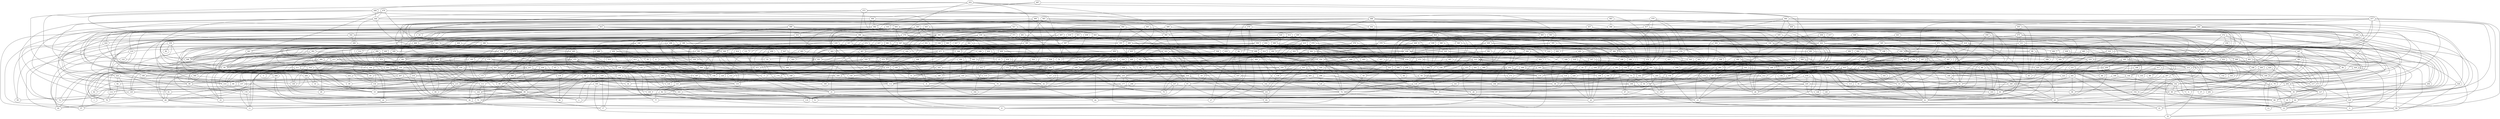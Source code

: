 /* Created by igraph 0.7.0 */
graph {
  0;
  1;
  2;
  3;
  4;
  5;
  6;
  7;
  8;
  9;
  10;
  11;
  12;
  13;
  14;
  15;
  16;
  17;
  18;
  19;
  20;
  21;
  22;
  23;
  24;
  25;
  26;
  27;
  28;
  29;
  30;
  31;
  32;
  33;
  34;
  35;
  36;
  37;
  38;
  39;
  40;
  41;
  42;
  43;
  44;
  45;
  46;
  47;
  48;
  49;
  50;
  51;
  52;
  53;
  54;
  55;
  56;
  57;
  58;
  59;
  60;
  61;
  62;
  63;
  64;
  65;
  66;
  67;
  68;
  69;
  70;
  71;
  72;
  73;
  74;
  75;
  76;
  77;
  78;
  79;
  80;
  81;
  82;
  83;
  84;
  85;
  86;
  87;
  88;
  89;
  90;
  91;
  92;
  93;
  94;
  95;
  96;
  97;
  98;
  99;
  100;
  101;
  102;
  103;
  104;
  105;
  106;
  107;
  108;
  109;
  110;
  111;
  112;
  113;
  114;
  115;
  116;
  117;
  118;
  119;
  120;
  121;
  122;
  123;
  124;
  125;
  126;
  127;
  128;
  129;
  130;
  131;
  132;
  133;
  134;
  135;
  136;
  137;
  138;
  139;
  140;
  141;
  142;
  143;
  144;
  145;
  146;
  147;
  148;
  149;
  150;
  151;
  152;
  153;
  154;
  155;
  156;
  157;
  158;
  159;
  160;
  161;
  162;
  163;
  164;
  165;
  166;
  167;
  168;
  169;
  170;
  171;
  172;
  173;
  174;
  175;
  176;
  177;
  178;
  179;
  180;
  181;
  182;
  183;
  184;
  185;
  186;
  187;
  188;
  189;
  190;
  191;
  192;
  193;
  194;
  195;
  196;
  197;
  198;
  199;
  200;
  201;
  202;
  203;
  204;
  205;
  206;
  207;
  208;
  209;
  210;
  211;
  212;
  213;
  214;
  215;
  216;
  217;
  218;
  219;
  220;
  221;
  222;
  223;
  224;
  225;
  226;
  227;
  228;
  229;
  230;
  231;
  232;
  233;
  234;
  235;
  236;
  237;
  238;
  239;
  240;
  241;
  242;
  243;
  244;
  245;
  246;
  247;
  248;
  249;
  250;
  251;
  252;
  253;
  254;
  255;
  256;
  257;
  258;
  259;
  260;
  261;
  262;
  263;
  264;
  265;
  266;
  267;
  268;
  269;
  270;
  271;
  272;
  273;
  274;
  275;
  276;
  277;
  278;
  279;
  280;
  281;
  282;
  283;
  284;
  285;
  286;
  287;
  288;
  289;
  290;
  291;
  292;
  293;
  294;
  295;
  296;
  297;
  298;
  299;
  300;
  301;
  302;
  303;
  304;
  305;
  306;
  307;
  308;
  309;
  310;
  311;
  312;
  313;
  314;
  315;
  316;
  317;
  318;
  319;
  320;
  321;
  322;
  323;
  324;
  325;
  326;
  327;
  328;
  329;
  330;
  331;
  332;
  333;
  334;
  335;
  336;
  337;
  338;
  339;
  340;
  341;
  342;
  343;
  344;
  345;
  346;
  347;
  348;
  349;
  350;
  351;
  352;
  353;
  354;
  355;
  356;
  357;
  358;
  359;
  360;
  361;
  362;
  363;
  364;
  365;
  366;
  367;
  368;
  369;
  370;
  371;
  372;
  373;
  374;
  375;
  376;
  377;
  378;
  379;
  380;
  381;
  382;
  383;
  384;
  385;
  386;
  387;
  388;
  389;
  390;
  391;
  392;
  393;
  394;
  395;
  396;
  397;
  398;
  399;
  400;
  401;
  402;
  403;
  404;
  405;
  406;
  407;
  408;
  409;
  410;
  411;
  412;
  413;
  414;
  415;
  416;
  417;
  418;
  419;
  420;
  421;
  422;
  423;
  424;
  425;
  426;
  427;
  428;
  429;
  430;
  431;
  432;
  433;
  434;
  435;
  436;
  437;
  438;
  439;
  440;
  441;
  442;
  443;
  444;
  445;
  446;
  447;
  448;
  449;
  450;
  451;
  452;
  453;
  454;
  455;
  456;
  457;
  458;
  459;
  460;
  461;
  462;
  463;
  464;
  465;
  466;
  467;
  468;
  469;
  470;
  471;
  472;
  473;
  474;
  475;
  476;
  477;
  478;
  479;
  480;
  481;
  482;
  483;
  484;
  485;
  486;
  487;
  488;
  489;
  490;
  491;
  492;
  493;
  494;
  495;
  496;
  497;
  498;
  499;

  293 -- 0;
  348 -- 0;
  450 -- 0;
  60 -- 1;
  62 -- 1;
  399 -- 1;
  10 -- 2;
  70 -- 2;
  72 -- 2;
  256 -- 2;
  367 -- 2;
  234 -- 3;
  194 -- 4;
  407 -- 4;
  448 -- 4;
  63 -- 5;
  125 -- 5;
  228 -- 5;
  297 -- 5;
  329 -- 5;
  109 -- 6;
  227 -- 6;
  347 -- 6;
  392 -- 6;
  407 -- 6;
  131 -- 7;
  208 -- 7;
  252 -- 7;
  288 -- 7;
  379 -- 7;
  399 -- 7;
  50 -- 8;
  68 -- 8;
  133 -- 8;
  193 -- 8;
  205 -- 8;
  275 -- 8;
  284 -- 8;
  395 -- 8;
  411 -- 8;
  458 -- 8;
  93 -- 9;
  143 -- 9;
  185 -- 9;
  351 -- 9;
  413 -- 9;
  14 -- 10;
  71 -- 10;
  123 -- 10;
  134 -- 10;
  194 -- 10;
  241 -- 10;
  264 -- 10;
  347 -- 10;
  349 -- 10;
  466 -- 10;
  478 -- 10;
  68 -- 11;
  111 -- 11;
  172 -- 11;
  179 -- 11;
  258 -- 11;
  264 -- 11;
  322 -- 11;
  464 -- 11;
  16 -- 12;
  42 -- 12;
  69 -- 12;
  72 -- 12;
  79 -- 12;
  125 -- 12;
  201 -- 12;
  212 -- 12;
  429 -- 12;
  471 -- 12;
  42 -- 13;
  86 -- 13;
  347 -- 13;
  264 -- 14;
  385 -- 14;
  86 -- 15;
  409 -- 15;
  437 -- 15;
  35 -- 16;
  193 -- 16;
  447 -- 16;
  56 -- 17;
  195 -- 17;
  289 -- 17;
  427 -- 17;
  438 -- 17;
  186 -- 18;
  311 -- 18;
  315 -- 18;
  318 -- 18;
  331 -- 18;
  201 -- 19;
  400 -- 19;
  425 -- 19;
  448 -- 19;
  31 -- 20;
  48 -- 20;
  100 -- 20;
  110 -- 20;
  156 -- 20;
  229 -- 20;
  262 -- 20;
  349 -- 20;
  393 -- 20;
  446 -- 20;
  110 -- 21;
  134 -- 21;
  174 -- 21;
  201 -- 21;
  243 -- 21;
  459 -- 21;
  497 -- 21;
  181 -- 22;
  189 -- 22;
  203 -- 22;
  236 -- 22;
  297 -- 22;
  350 -- 22;
  395 -- 22;
  400 -- 22;
  421 -- 22;
  47 -- 23;
  85 -- 23;
  224 -- 23;
  234 -- 23;
  256 -- 23;
  280 -- 23;
  350 -- 23;
  402 -- 23;
  411 -- 23;
  63 -- 24;
  89 -- 24;
  216 -- 24;
  257 -- 24;
  284 -- 24;
  301 -- 24;
  303 -- 24;
  489 -- 24;
  453 -- 25;
  54 -- 26;
  110 -- 26;
  112 -- 26;
  197 -- 26;
  221 -- 26;
  231 -- 26;
  413 -- 26;
  442 -- 26;
  98 -- 27;
  353 -- 27;
  376 -- 27;
  470 -- 27;
  149 -- 28;
  160 -- 28;
  220 -- 28;
  267 -- 28;
  282 -- 28;
  363 -- 28;
  367 -- 28;
  382 -- 28;
  415 -- 28;
  475 -- 28;
  167 -- 29;
  311 -- 29;
  325 -- 29;
  445 -- 30;
  480 -- 30;
  266 -- 31;
  444 -- 31;
  147 -- 32;
  187 -- 32;
  248 -- 32;
  304 -- 32;
  385 -- 32;
  400 -- 32;
  410 -- 32;
  98 -- 33;
  166 -- 33;
  195 -- 33;
  211 -- 33;
  213 -- 33;
  316 -- 33;
  46 -- 34;
  110 -- 34;
  212 -- 34;
  247 -- 34;
  279 -- 34;
  334 -- 34;
  360 -- 34;
  117 -- 35;
  201 -- 35;
  289 -- 35;
  294 -- 35;
  295 -- 35;
  307 -- 35;
  309 -- 35;
  322 -- 35;
  324 -- 35;
  328 -- 35;
  46 -- 36;
  104 -- 36;
  118 -- 36;
  312 -- 36;
  294 -- 37;
  478 -- 37;
  191 -- 38;
  200 -- 38;
  226 -- 38;
  274 -- 38;
  338 -- 38;
  455 -- 38;
  465 -- 38;
  176 -- 39;
  232 -- 39;
  404 -- 39;
  68 -- 40;
  85 -- 40;
  94 -- 40;
  250 -- 40;
  358 -- 40;
  412 -- 40;
  42 -- 41;
  90 -- 41;
  142 -- 41;
  154 -- 41;
  181 -- 41;
  127 -- 42;
  165 -- 42;
  299 -- 42;
  477 -- 42;
  48 -- 43;
  86 -- 43;
  295 -- 43;
  462 -- 43;
  482 -- 43;
  67 -- 44;
  97 -- 44;
  167 -- 44;
  172 -- 44;
  423 -- 44;
  67 -- 45;
  69 -- 45;
  224 -- 45;
  229 -- 45;
  307 -- 45;
  352 -- 45;
  421 -- 45;
  457 -- 45;
  316 -- 46;
  71 -- 47;
  107 -- 47;
  293 -- 47;
  361 -- 47;
  197 -- 48;
  60 -- 49;
  382 -- 49;
  409 -- 49;
  277 -- 50;
  282 -- 50;
  286 -- 50;
  302 -- 50;
  466 -- 50;
  475 -- 50;
  116 -- 51;
  163 -- 51;
  267 -- 51;
  297 -- 51;
  375 -- 51;
  389 -- 51;
  474 -- 51;
  277 -- 52;
  498 -- 52;
  173 -- 53;
  239 -- 53;
  265 -- 53;
  442 -- 53;
  471 -- 53;
  71 -- 54;
  251 -- 54;
  282 -- 54;
  369 -- 54;
  59 -- 55;
  105 -- 55;
  183 -- 55;
  210 -- 55;
  278 -- 55;
  324 -- 55;
  98 -- 56;
  163 -- 56;
  241 -- 56;
  254 -- 56;
  373 -- 56;
  417 -- 56;
  423 -- 56;
  78 -- 57;
  142 -- 57;
  219 -- 57;
  237 -- 57;
  453 -- 57;
  79 -- 58;
  106 -- 58;
  181 -- 58;
  222 -- 58;
  372 -- 58;
  66 -- 59;
  92 -- 59;
  335 -- 59;
  342 -- 59;
  475 -- 59;
  477 -- 59;
  199 -- 60;
  256 -- 60;
  284 -- 60;
  437 -- 60;
  63 -- 61;
  123 -- 61;
  196 -- 61;
  209 -- 61;
  220 -- 61;
  237 -- 61;
  244 -- 61;
  274 -- 61;
  287 -- 61;
  361 -- 61;
  393 -- 61;
  415 -- 61;
  435 -- 61;
  442 -- 61;
  134 -- 62;
  260 -- 62;
  282 -- 62;
  366 -- 62;
  70 -- 63;
  144 -- 63;
  302 -- 63;
  331 -- 63;
  415 -- 63;
  428 -- 63;
  443 -- 63;
  239 -- 64;
  410 -- 64;
  249 -- 65;
  321 -- 65;
  357 -- 65;
  375 -- 65;
  98 -- 66;
  162 -- 66;
  280 -- 66;
  350 -- 66;
  396 -- 66;
  141 -- 67;
  147 -- 67;
  164 -- 67;
  220 -- 67;
  362 -- 67;
  81 -- 68;
  126 -- 68;
  222 -- 68;
  234 -- 68;
  250 -- 68;
  375 -- 68;
  382 -- 68;
  399 -- 68;
  413 -- 68;
  110 -- 69;
  144 -- 69;
  162 -- 69;
  309 -- 69;
  423 -- 69;
  499 -- 69;
  213 -- 70;
  248 -- 70;
  255 -- 70;
  303 -- 70;
  108 -- 71;
  193 -- 71;
  234 -- 71;
  277 -- 71;
  282 -- 71;
  312 -- 71;
  129 -- 72;
  157 -- 72;
  173 -- 72;
  289 -- 72;
  315 -- 72;
  363 -- 72;
  427 -- 72;
  474 -- 72;
  104 -- 73;
  218 -- 73;
  252 -- 73;
  376 -- 73;
  405 -- 73;
  438 -- 73;
  89 -- 74;
  92 -- 74;
  279 -- 74;
  443 -- 74;
  444 -- 74;
  84 -- 75;
  107 -- 75;
  216 -- 75;
  299 -- 75;
  323 -- 75;
  192 -- 76;
  387 -- 76;
  409 -- 76;
  484 -- 76;
  107 -- 77;
  120 -- 77;
  123 -- 77;
  245 -- 77;
  375 -- 77;
  82 -- 78;
  114 -- 78;
  215 -- 78;
  276 -- 78;
  457 -- 78;
  410 -- 79;
  457 -- 79;
  358 -- 80;
  106 -- 81;
  151 -- 81;
  423 -- 81;
  453 -- 81;
  207 -- 82;
  222 -- 82;
  97 -- 83;
  101 -- 83;
  216 -- 83;
  231 -- 83;
  243 -- 83;
  454 -- 84;
  472 -- 84;
  185 -- 85;
  248 -- 85;
  261 -- 85;
  288 -- 85;
  298 -- 85;
  342 -- 85;
  480 -- 85;
  488 -- 85;
  464 -- 86;
  474 -- 86;
  276 -- 87;
  210 -- 88;
  295 -- 88;
  325 -- 88;
  359 -- 88;
  109 -- 89;
  211 -- 89;
  213 -- 89;
  256 -- 89;
  273 -- 89;
  484 -- 89;
  167 -- 90;
  461 -- 90;
  466 -- 90;
  475 -- 90;
  93 -- 91;
  109 -- 91;
  178 -- 91;
  225 -- 91;
  318 -- 91;
  369 -- 91;
  123 -- 92;
  205 -- 92;
  184 -- 93;
  301 -- 93;
  428 -- 93;
  444 -- 93;
  230 -- 94;
  260 -- 94;
  279 -- 94;
  288 -- 94;
  341 -- 94;
  369 -- 94;
  399 -- 94;
  443 -- 94;
  468 -- 94;
  120 -- 95;
  344 -- 95;
  384 -- 95;
  121 -- 96;
  200 -- 96;
  231 -- 96;
  309 -- 96;
  435 -- 96;
  197 -- 97;
  216 -- 97;
  323 -- 97;
  425 -- 97;
  443 -- 97;
  112 -- 98;
  311 -- 98;
  321 -- 98;
  349 -- 98;
  369 -- 98;
  392 -- 98;
  183 -- 99;
  450 -- 99;
  454 -- 99;
  106 -- 100;
  181 -- 100;
  353 -- 100;
  474 -- 100;
  139 -- 101;
  183 -- 101;
  203 -- 101;
  271 -- 101;
  323 -- 101;
  338 -- 101;
  440 -- 101;
  483 -- 101;
  191 -- 102;
  254 -- 102;
  275 -- 102;
  320 -- 102;
  321 -- 102;
  415 -- 102;
  465 -- 102;
  489 -- 102;
  113 -- 103;
  285 -- 103;
  302 -- 103;
  335 -- 103;
  455 -- 103;
  111 -- 104;
  153 -- 104;
  358 -- 104;
  360 -- 104;
  421 -- 104;
  479 -- 104;
  320 -- 105;
  329 -- 105;
  390 -- 105;
  497 -- 105;
  142 -- 106;
  204 -- 106;
  420 -- 106;
  476 -- 106;
  255 -- 107;
  355 -- 107;
  410 -- 107;
  344 -- 108;
  422 -- 108;
  448 -- 108;
  268 -- 109;
  367 -- 109;
  272 -- 110;
  338 -- 110;
  499 -- 110;
  145 -- 111;
  146 -- 111;
  204 -- 111;
  426 -- 111;
  145 -- 112;
  176 -- 112;
  180 -- 112;
  307 -- 112;
  404 -- 112;
  483 -- 112;
  201 -- 113;
  218 -- 113;
  417 -- 113;
  157 -- 114;
  174 -- 114;
  378 -- 114;
  498 -- 114;
  151 -- 115;
  227 -- 115;
  289 -- 115;
  304 -- 115;
  154 -- 116;
  271 -- 116;
  427 -- 116;
  126 -- 117;
  145 -- 117;
  247 -- 117;
  273 -- 117;
  379 -- 117;
  400 -- 117;
  237 -- 118;
  239 -- 118;
  364 -- 118;
  126 -- 119;
  152 -- 119;
  206 -- 119;
  221 -- 119;
  234 -- 119;
  348 -- 119;
  401 -- 119;
  157 -- 120;
  301 -- 120;
  421 -- 120;
  448 -- 120;
  233 -- 121;
  219 -- 122;
  330 -- 122;
  446 -- 122;
  128 -- 123;
  192 -- 123;
  256 -- 123;
  420 -- 123;
  451 -- 123;
  256 -- 124;
  367 -- 124;
  438 -- 124;
  152 -- 125;
  260 -- 125;
  269 -- 125;
  466 -- 125;
  477 -- 125;
  492 -- 125;
  195 -- 126;
  280 -- 126;
  313 -- 126;
  323 -- 126;
  332 -- 126;
  374 -- 126;
  375 -- 126;
  425 -- 126;
  169 -- 127;
  202 -- 127;
  220 -- 127;
  294 -- 127;
  411 -- 127;
  497 -- 127;
  304 -- 128;
  367 -- 128;
  377 -- 128;
  405 -- 128;
  436 -- 128;
  168 -- 129;
  291 -- 129;
  298 -- 129;
  383 -- 129;
  135 -- 130;
  183 -- 130;
  274 -- 130;
  363 -- 131;
  471 -- 131;
  499 -- 131;
  185 -- 132;
  197 -- 132;
  383 -- 132;
  408 -- 132;
  153 -- 133;
  207 -- 133;
  224 -- 133;
  276 -- 133;
  351 -- 133;
  369 -- 133;
  388 -- 133;
  475 -- 133;
  232 -- 134;
  307 -- 134;
  336 -- 134;
  428 -- 134;
  375 -- 135;
  440 -- 135;
  306 -- 136;
  318 -- 136;
  359 -- 136;
  409 -- 136;
  488 -- 136;
  172 -- 137;
  467 -- 137;
  218 -- 138;
  299 -- 138;
  366 -- 138;
  385 -- 138;
  299 -- 139;
  350 -- 139;
  391 -- 139;
  489 -- 139;
  166 -- 140;
  289 -- 140;
  395 -- 140;
  203 -- 141;
  241 -- 141;
  331 -- 141;
  193 -- 142;
  254 -- 142;
  326 -- 142;
  412 -- 142;
  437 -- 142;
  473 -- 142;
  389 -- 143;
  402 -- 143;
  406 -- 143;
  186 -- 144;
  299 -- 144;
  317 -- 144;
  321 -- 144;
  352 -- 144;
  403 -- 144;
  418 -- 144;
  451 -- 144;
  477 -- 144;
  209 -- 145;
  388 -- 145;
  394 -- 145;
  415 -- 145;
  426 -- 145;
  307 -- 146;
  358 -- 146;
  390 -- 146;
  498 -- 146;
  193 -- 147;
  338 -- 147;
  410 -- 147;
  476 -- 147;
  177 -- 148;
  192 -- 148;
  304 -- 148;
  247 -- 149;
  347 -- 149;
  450 -- 149;
  477 -- 149;
  489 -- 149;
  352 -- 150;
  387 -- 150;
  426 -- 150;
  460 -- 150;
  273 -- 151;
  395 -- 151;
  435 -- 151;
  458 -- 151;
  160 -- 152;
  162 -- 152;
  261 -- 152;
  184 -- 153;
  299 -- 153;
  328 -- 153;
  375 -- 153;
  185 -- 154;
  282 -- 154;
  332 -- 154;
  336 -- 154;
  437 -- 154;
  452 -- 154;
  186 -- 155;
  225 -- 155;
  317 -- 155;
  319 -- 155;
  409 -- 155;
  473 -- 155;
  178 -- 156;
  221 -- 156;
  250 -- 156;
  265 -- 156;
  279 -- 156;
  365 -- 156;
  395 -- 156;
  439 -- 156;
  441 -- 156;
  203 -- 157;
  409 -- 157;
  450 -- 157;
  476 -- 157;
  237 -- 158;
  238 -- 158;
  250 -- 158;
  301 -- 158;
  315 -- 158;
  403 -- 158;
  405 -- 158;
  488 -- 158;
  193 -- 159;
  300 -- 159;
  369 -- 159;
  385 -- 159;
  190 -- 160;
  288 -- 160;
  415 -- 161;
  184 -- 162;
  188 -- 162;
  190 -- 162;
  235 -- 162;
  241 -- 162;
  245 -- 162;
  390 -- 162;
  447 -- 162;
  491 -- 162;
  176 -- 163;
  177 -- 163;
  287 -- 163;
  469 -- 163;
  287 -- 164;
  325 -- 164;
  339 -- 164;
  340 -- 164;
  380 -- 164;
  451 -- 164;
  408 -- 165;
  174 -- 166;
  272 -- 166;
  493 -- 166;
  228 -- 167;
  248 -- 167;
  356 -- 167;
  404 -- 167;
  211 -- 168;
  213 -- 168;
  211 -- 169;
  241 -- 169;
  269 -- 169;
  306 -- 169;
  451 -- 169;
  475 -- 169;
  178 -- 170;
  193 -- 170;
  210 -- 170;
  271 -- 170;
  275 -- 170;
  390 -- 170;
  498 -- 170;
  236 -- 171;
  315 -- 171;
  342 -- 171;
  370 -- 171;
  247 -- 172;
  384 -- 172;
  472 -- 172;
  496 -- 172;
  252 -- 173;
  492 -- 173;
  221 -- 174;
  375 -- 174;
  421 -- 174;
  276 -- 175;
  321 -- 175;
  347 -- 175;
  409 -- 175;
  323 -- 176;
  338 -- 176;
  255 -- 177;
  256 -- 177;
  494 -- 177;
  198 -- 178;
  325 -- 178;
  352 -- 178;
  402 -- 178;
  445 -- 178;
  454 -- 178;
  208 -- 179;
  214 -- 179;
  261 -- 179;
  364 -- 179;
  205 -- 180;
  248 -- 180;
  253 -- 180;
  352 -- 180;
  479 -- 180;
  370 -- 181;
  463 -- 181;
  215 -- 182;
  356 -- 182;
  483 -- 182;
  251 -- 183;
  269 -- 184;
  196 -- 185;
  213 -- 185;
  302 -- 185;
  303 -- 185;
  354 -- 185;
  407 -- 185;
  250 -- 187;
  233 -- 188;
  372 -- 188;
  431 -- 188;
  471 -- 188;
  486 -- 188;
  243 -- 189;
  252 -- 189;
  254 -- 189;
  259 -- 189;
  461 -- 189;
  200 -- 190;
  368 -- 190;
  201 -- 191;
  361 -- 191;
  473 -- 191;
  395 -- 192;
  426 -- 192;
  247 -- 193;
  306 -- 193;
  315 -- 193;
  339 -- 193;
  216 -- 194;
  238 -- 194;
  309 -- 194;
  342 -- 194;
  455 -- 194;
  371 -- 195;
  425 -- 195;
  384 -- 196;
  399 -- 196;
  422 -- 196;
  323 -- 197;
  417 -- 197;
  428 -- 197;
  369 -- 198;
  408 -- 198;
  219 -- 199;
  231 -- 199;
  332 -- 199;
  451 -- 199;
  499 -- 199;
  295 -- 200;
  307 -- 200;
  476 -- 200;
  477 -- 200;
  315 -- 201;
  251 -- 202;
  393 -- 202;
  448 -- 202;
  469 -- 202;
  208 -- 203;
  456 -- 203;
  205 -- 204;
  326 -- 204;
  364 -- 204;
  486 -- 204;
  224 -- 205;
  292 -- 205;
  379 -- 205;
  381 -- 205;
  255 -- 206;
  331 -- 206;
  439 -- 206;
  370 -- 207;
  404 -- 207;
  420 -- 207;
  233 -- 208;
  400 -- 208;
  230 -- 209;
  280 -- 209;
  443 -- 209;
  332 -- 210;
  345 -- 210;
  473 -- 210;
  479 -- 210;
  213 -- 211;
  349 -- 211;
  407 -- 211;
  424 -- 211;
  239 -- 212;
  317 -- 212;
  322 -- 212;
  326 -- 213;
  341 -- 213;
  353 -- 213;
  374 -- 213;
  476 -- 213;
  251 -- 214;
  253 -- 214;
  265 -- 214;
  374 -- 214;
  400 -- 214;
  423 -- 214;
  452 -- 214;
  231 -- 215;
  251 -- 215;
  407 -- 215;
  444 -- 215;
  488 -- 215;
  229 -- 216;
  239 -- 216;
  278 -- 216;
  323 -- 216;
  355 -- 216;
  364 -- 216;
  416 -- 216;
  495 -- 216;
  417 -- 217;
  253 -- 218;
  295 -- 218;
  356 -- 218;
  387 -- 218;
  421 -- 219;
  474 -- 219;
  267 -- 220;
  374 -- 220;
  433 -- 220;
  478 -- 220;
  272 -- 221;
  448 -- 221;
  454 -- 221;
  481 -- 221;
  384 -- 222;
  424 -- 222;
  233 -- 223;
  271 -- 223;
  275 -- 223;
  429 -- 223;
  431 -- 223;
  325 -- 224;
  272 -- 225;
  296 -- 225;
  322 -- 225;
  381 -- 225;
  460 -- 225;
  485 -- 225;
  252 -- 226;
  285 -- 226;
  310 -- 226;
  415 -- 226;
  421 -- 226;
  293 -- 227;
  434 -- 227;
  270 -- 229;
  283 -- 229;
  357 -- 229;
  460 -- 229;
  249 -- 230;
  459 -- 230;
  497 -- 230;
  322 -- 231;
  412 -- 231;
  250 -- 232;
  477 -- 232;
  279 -- 233;
  330 -- 233;
  495 -- 233;
  399 -- 234;
  372 -- 235;
  379 -- 235;
  393 -- 235;
  402 -- 235;
  442 -- 235;
  243 -- 236;
  346 -- 236;
  417 -- 236;
  339 -- 237;
  342 -- 237;
  482 -- 237;
  300 -- 238;
  495 -- 238;
  274 -- 239;
  242 -- 240;
  332 -- 240;
  358 -- 240;
  408 -- 240;
  459 -- 240;
  336 -- 241;
  323 -- 242;
  474 -- 242;
  323 -- 243;
  378 -- 243;
  470 -- 243;
  262 -- 244;
  325 -- 244;
  335 -- 244;
  371 -- 244;
  426 -- 244;
  475 -- 244;
  337 -- 245;
  401 -- 245;
  378 -- 246;
  386 -- 246;
  410 -- 247;
  374 -- 248;
  381 -- 248;
  290 -- 249;
  355 -- 249;
  274 -- 250;
  338 -- 250;
  432 -- 250;
  258 -- 251;
  275 -- 251;
  318 -- 251;
  263 -- 252;
  458 -- 252;
  276 -- 253;
  291 -- 253;
  357 -- 253;
  436 -- 253;
  497 -- 253;
  273 -- 254;
  302 -- 254;
  306 -- 254;
  375 -- 254;
  379 -- 254;
  278 -- 255;
  304 -- 255;
  307 -- 255;
  313 -- 255;
  361 -- 255;
  469 -- 255;
  488 -- 255;
  493 -- 255;
  257 -- 256;
  454 -- 256;
  265 -- 257;
  405 -- 257;
  288 -- 258;
  293 -- 258;
  375 -- 258;
  414 -- 258;
  450 -- 258;
  498 -- 258;
  372 -- 259;
  346 -- 260;
  455 -- 260;
  480 -- 260;
  362 -- 261;
  386 -- 261;
  391 -- 261;
  395 -- 261;
  483 -- 261;
  376 -- 262;
  460 -- 262;
  305 -- 263;
  342 -- 263;
  349 -- 263;
  486 -- 264;
  346 -- 265;
  362 -- 265;
  414 -- 265;
  428 -- 265;
  368 -- 266;
  412 -- 266;
  421 -- 266;
  498 -- 266;
  415 -- 267;
  456 -- 267;
  466 -- 267;
  277 -- 268;
  292 -- 269;
  427 -- 269;
  409 -- 270;
  419 -- 270;
  445 -- 270;
  453 -- 270;
  479 -- 270;
  395 -- 271;
  421 -- 271;
  447 -- 271;
  299 -- 272;
  494 -- 272;
  277 -- 273;
  302 -- 273;
  367 -- 273;
  422 -- 273;
  437 -- 273;
  312 -- 274;
  330 -- 274;
  372 -- 274;
  385 -- 274;
  422 -- 274;
  448 -- 274;
  451 -- 274;
  276 -- 275;
  302 -- 275;
  319 -- 275;
  363 -- 275;
  486 -- 275;
  432 -- 276;
  496 -- 276;
  347 -- 277;
  363 -- 277;
  442 -- 277;
  358 -- 279;
  294 -- 281;
  297 -- 281;
  307 -- 281;
  340 -- 282;
  457 -- 282;
  391 -- 283;
  466 -- 283;
  380 -- 284;
  493 -- 284;
  352 -- 285;
  394 -- 285;
  461 -- 285;
  315 -- 286;
  403 -- 286;
  473 -- 286;
  477 -- 286;
  325 -- 287;
  374 -- 287;
  300 -- 288;
  433 -- 288;
  437 -- 288;
  493 -- 288;
  369 -- 289;
  391 -- 289;
  454 -- 289;
  344 -- 290;
  444 -- 290;
  446 -- 290;
  301 -- 291;
  312 -- 291;
  343 -- 291;
  345 -- 292;
  333 -- 293;
  474 -- 293;
  298 -- 294;
  317 -- 294;
  464 -- 294;
  495 -- 294;
  442 -- 296;
  450 -- 296;
  330 -- 297;
  320 -- 298;
  356 -- 298;
  458 -- 298;
  339 -- 299;
  357 -- 299;
  385 -- 299;
  423 -- 299;
  465 -- 299;
  476 -- 299;
  490 -- 299;
  345 -- 300;
  357 -- 300;
  479 -- 300;
  338 -- 301;
  347 -- 301;
  475 -- 301;
  483 -- 301;
  488 -- 302;
  463 -- 303;
  332 -- 304;
  337 -- 304;
  357 -- 304;
  428 -- 304;
  430 -- 304;
  436 -- 304;
  380 -- 305;
  395 -- 305;
  471 -- 305;
  456 -- 306;
  342 -- 307;
  449 -- 307;
  471 -- 307;
  485 -- 307;
  334 -- 308;
  338 -- 308;
  344 -- 308;
  374 -- 308;
  398 -- 308;
  401 -- 308;
  406 -- 308;
  369 -- 309;
  383 -- 309;
  490 -- 309;
  351 -- 310;
  385 -- 310;
  435 -- 310;
  465 -- 310;
  469 -- 310;
  412 -- 311;
  433 -- 311;
  442 -- 311;
  496 -- 311;
  340 -- 312;
  387 -- 312;
  393 -- 312;
  462 -- 312;
  480 -- 313;
  402 -- 314;
  418 -- 314;
  326 -- 315;
  414 -- 315;
  447 -- 315;
  382 -- 316;
  397 -- 318;
  401 -- 318;
  412 -- 318;
  354 -- 320;
  434 -- 320;
  373 -- 321;
  388 -- 321;
  394 -- 321;
  414 -- 321;
  443 -- 321;
  471 -- 322;
  347 -- 323;
  388 -- 324;
  460 -- 324;
  339 -- 325;
  488 -- 325;
  384 -- 326;
  499 -- 326;
  371 -- 327;
  365 -- 328;
  383 -- 329;
  461 -- 329;
  495 -- 329;
  336 -- 330;
  418 -- 330;
  354 -- 331;
  407 -- 331;
  440 -- 331;
  367 -- 332;
  445 -- 332;
  488 -- 332;
  466 -- 333;
  348 -- 334;
  387 -- 334;
  437 -- 334;
  476 -- 334;
  436 -- 335;
  359 -- 336;
  384 -- 336;
  402 -- 336;
  435 -- 336;
  496 -- 337;
  416 -- 338;
  432 -- 338;
  443 -- 338;
  393 -- 339;
  426 -- 340;
  499 -- 340;
  388 -- 341;
  479 -- 341;
  356 -- 342;
  376 -- 342;
  443 -- 342;
  432 -- 343;
  454 -- 343;
  404 -- 344;
  372 -- 345;
  362 -- 346;
  386 -- 346;
  410 -- 346;
  486 -- 346;
  398 -- 347;
  404 -- 347;
  416 -- 347;
  443 -- 348;
  486 -- 349;
  418 -- 350;
  473 -- 350;
  389 -- 352;
  470 -- 352;
  370 -- 353;
  393 -- 353;
  410 -- 353;
  363 -- 354;
  368 -- 354;
  380 -- 354;
  382 -- 354;
  371 -- 355;
  417 -- 355;
  491 -- 355;
  393 -- 356;
  398 -- 357;
  451 -- 357;
  413 -- 360;
  474 -- 360;
  462 -- 361;
  475 -- 361;
  374 -- 363;
  404 -- 363;
  436 -- 363;
  494 -- 363;
  413 -- 364;
  439 -- 364;
  442 -- 364;
  378 -- 365;
  380 -- 365;
  434 -- 366;
  381 -- 367;
  411 -- 367;
  474 -- 367;
  374 -- 368;
  389 -- 368;
  464 -- 368;
  470 -- 368;
  498 -- 368;
  392 -- 370;
  404 -- 371;
  421 -- 371;
  399 -- 373;
  411 -- 373;
  445 -- 374;
  452 -- 374;
  405 -- 375;
  428 -- 375;
  381 -- 377;
  410 -- 377;
  419 -- 377;
  422 -- 377;
  473 -- 377;
  454 -- 378;
  462 -- 378;
  470 -- 378;
  417 -- 379;
  422 -- 380;
  392 -- 381;
  453 -- 381;
  386 -- 382;
  498 -- 382;
  447 -- 383;
  402 -- 384;
  483 -- 384;
  491 -- 384;
  499 -- 384;
  452 -- 385;
  496 -- 386;
  430 -- 387;
  451 -- 387;
  483 -- 388;
  398 -- 389;
  412 -- 389;
  443 -- 390;
  460 -- 390;
  469 -- 391;
  396 -- 392;
  408 -- 392;
  417 -- 392;
  421 -- 392;
  457 -- 392;
  472 -- 392;
  484 -- 392;
  493 -- 392;
  463 -- 396;
  464 -- 396;
  484 -- 396;
  401 -- 397;
  455 -- 397;
  453 -- 398;
  472 -- 398;
  491 -- 398;
  458 -- 400;
  483 -- 402;
  498 -- 403;
  444 -- 404;
  466 -- 404;
  444 -- 405;
  492 -- 407;
  464 -- 408;
  439 -- 409;
  493 -- 409;
  466 -- 410;
  475 -- 411;
  482 -- 412;
  428 -- 415;
  462 -- 415;
  460 -- 416;
  470 -- 417;
  441 -- 418;
  443 -- 418;
  465 -- 418;
  470 -- 419;
  434 -- 420;
  450 -- 420;
  432 -- 423;
  484 -- 423;
  490 -- 423;
  451 -- 424;
  466 -- 424;
  452 -- 425;
  472 -- 427;
  442 -- 428;
  448 -- 428;
  488 -- 428;
  456 -- 431;
  482 -- 432;
  468 -- 433;
  464 -- 435;
  457 -- 436;
  481 -- 439;
  455 -- 440;
  449 -- 442;
  456 -- 442;
  465 -- 442;
  486 -- 443;
  493 -- 443;
  446 -- 444;
  472 -- 444;
  479 -- 444;
  452 -- 446;
  495 -- 448;
  494 -- 458;
  464 -- 460;
  477 -- 460;
  485 -- 461;
  494 -- 461;
  476 -- 465;
  494 -- 465;
  489 -- 467;
  494 -- 468;
  487 -- 472;
  487 -- 473;
  499 -- 474;
  495 -- 475;
  484 -- 482;
  487 -- 482;
  496 -- 482;
  497 -- 488;
  496 -- 494;
}
